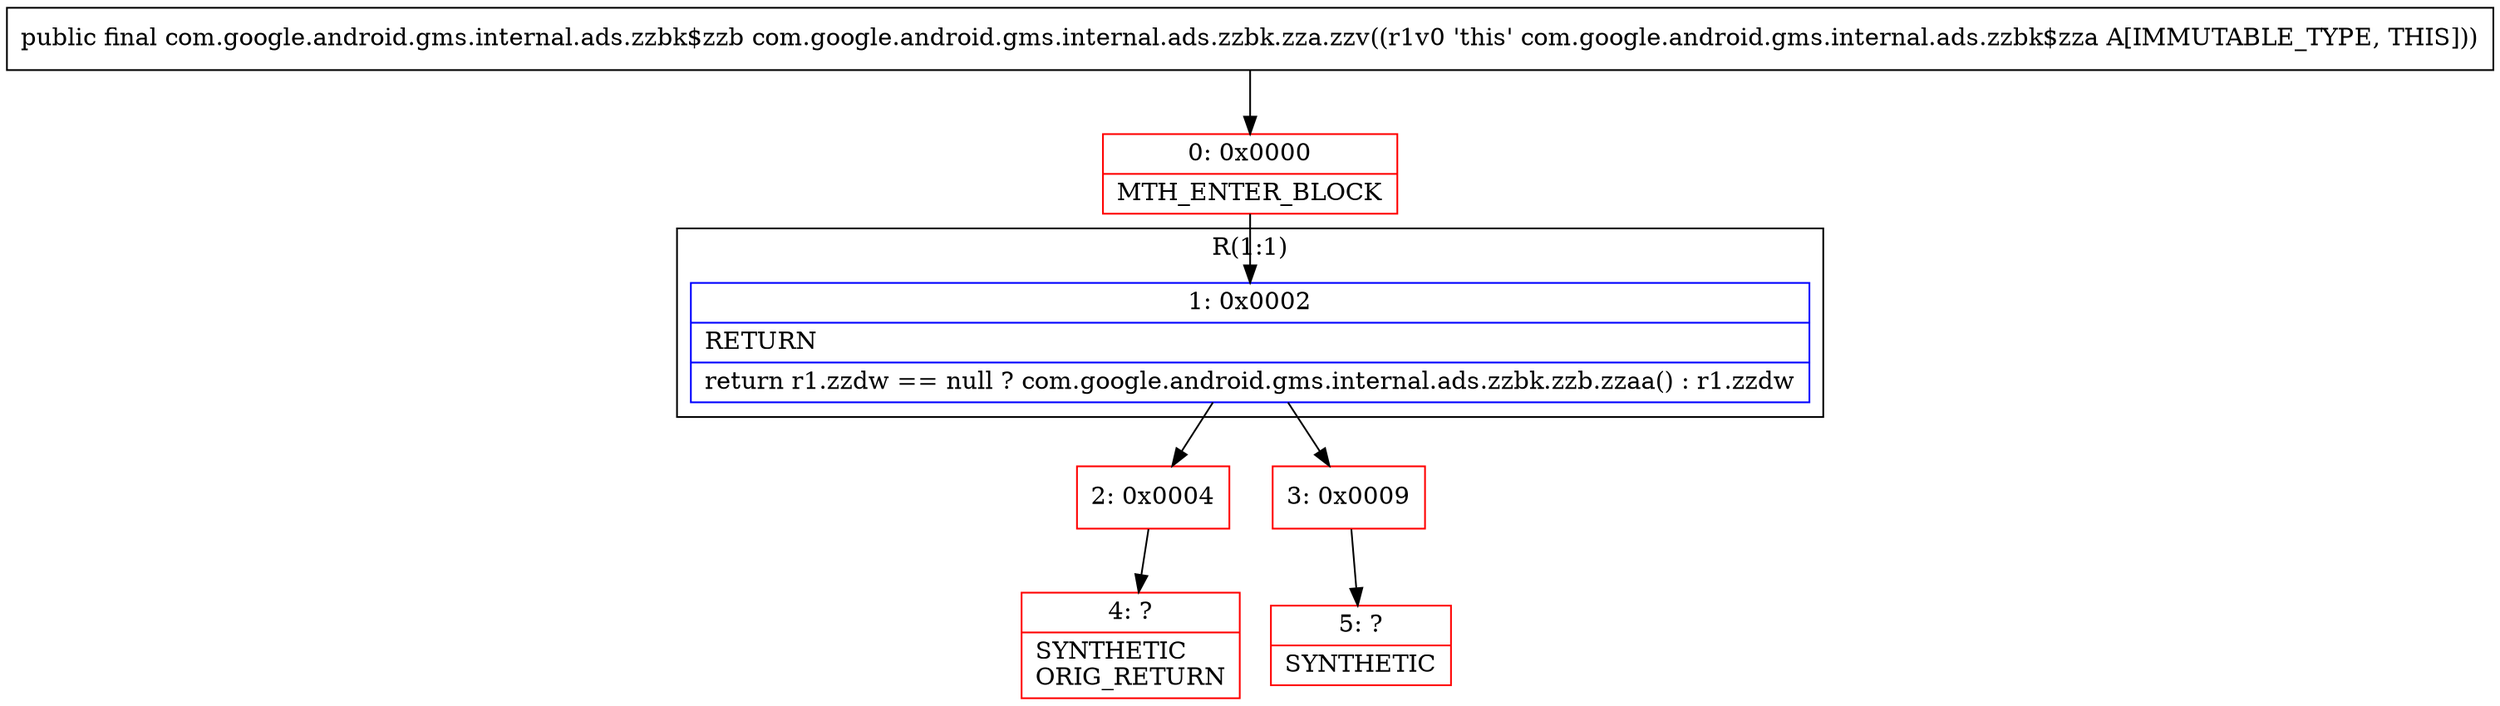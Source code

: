 digraph "CFG forcom.google.android.gms.internal.ads.zzbk.zza.zzv()Lcom\/google\/android\/gms\/internal\/ads\/zzbk$zzb;" {
subgraph cluster_Region_415668123 {
label = "R(1:1)";
node [shape=record,color=blue];
Node_1 [shape=record,label="{1\:\ 0x0002|RETURN\l|return r1.zzdw == null ? com.google.android.gms.internal.ads.zzbk.zzb.zzaa() : r1.zzdw\l}"];
}
Node_0 [shape=record,color=red,label="{0\:\ 0x0000|MTH_ENTER_BLOCK\l}"];
Node_2 [shape=record,color=red,label="{2\:\ 0x0004}"];
Node_3 [shape=record,color=red,label="{3\:\ 0x0009}"];
Node_4 [shape=record,color=red,label="{4\:\ ?|SYNTHETIC\lORIG_RETURN\l}"];
Node_5 [shape=record,color=red,label="{5\:\ ?|SYNTHETIC\l}"];
MethodNode[shape=record,label="{public final com.google.android.gms.internal.ads.zzbk$zzb com.google.android.gms.internal.ads.zzbk.zza.zzv((r1v0 'this' com.google.android.gms.internal.ads.zzbk$zza A[IMMUTABLE_TYPE, THIS])) }"];
MethodNode -> Node_0;
Node_1 -> Node_2;
Node_1 -> Node_3;
Node_0 -> Node_1;
Node_2 -> Node_4;
Node_3 -> Node_5;
}

